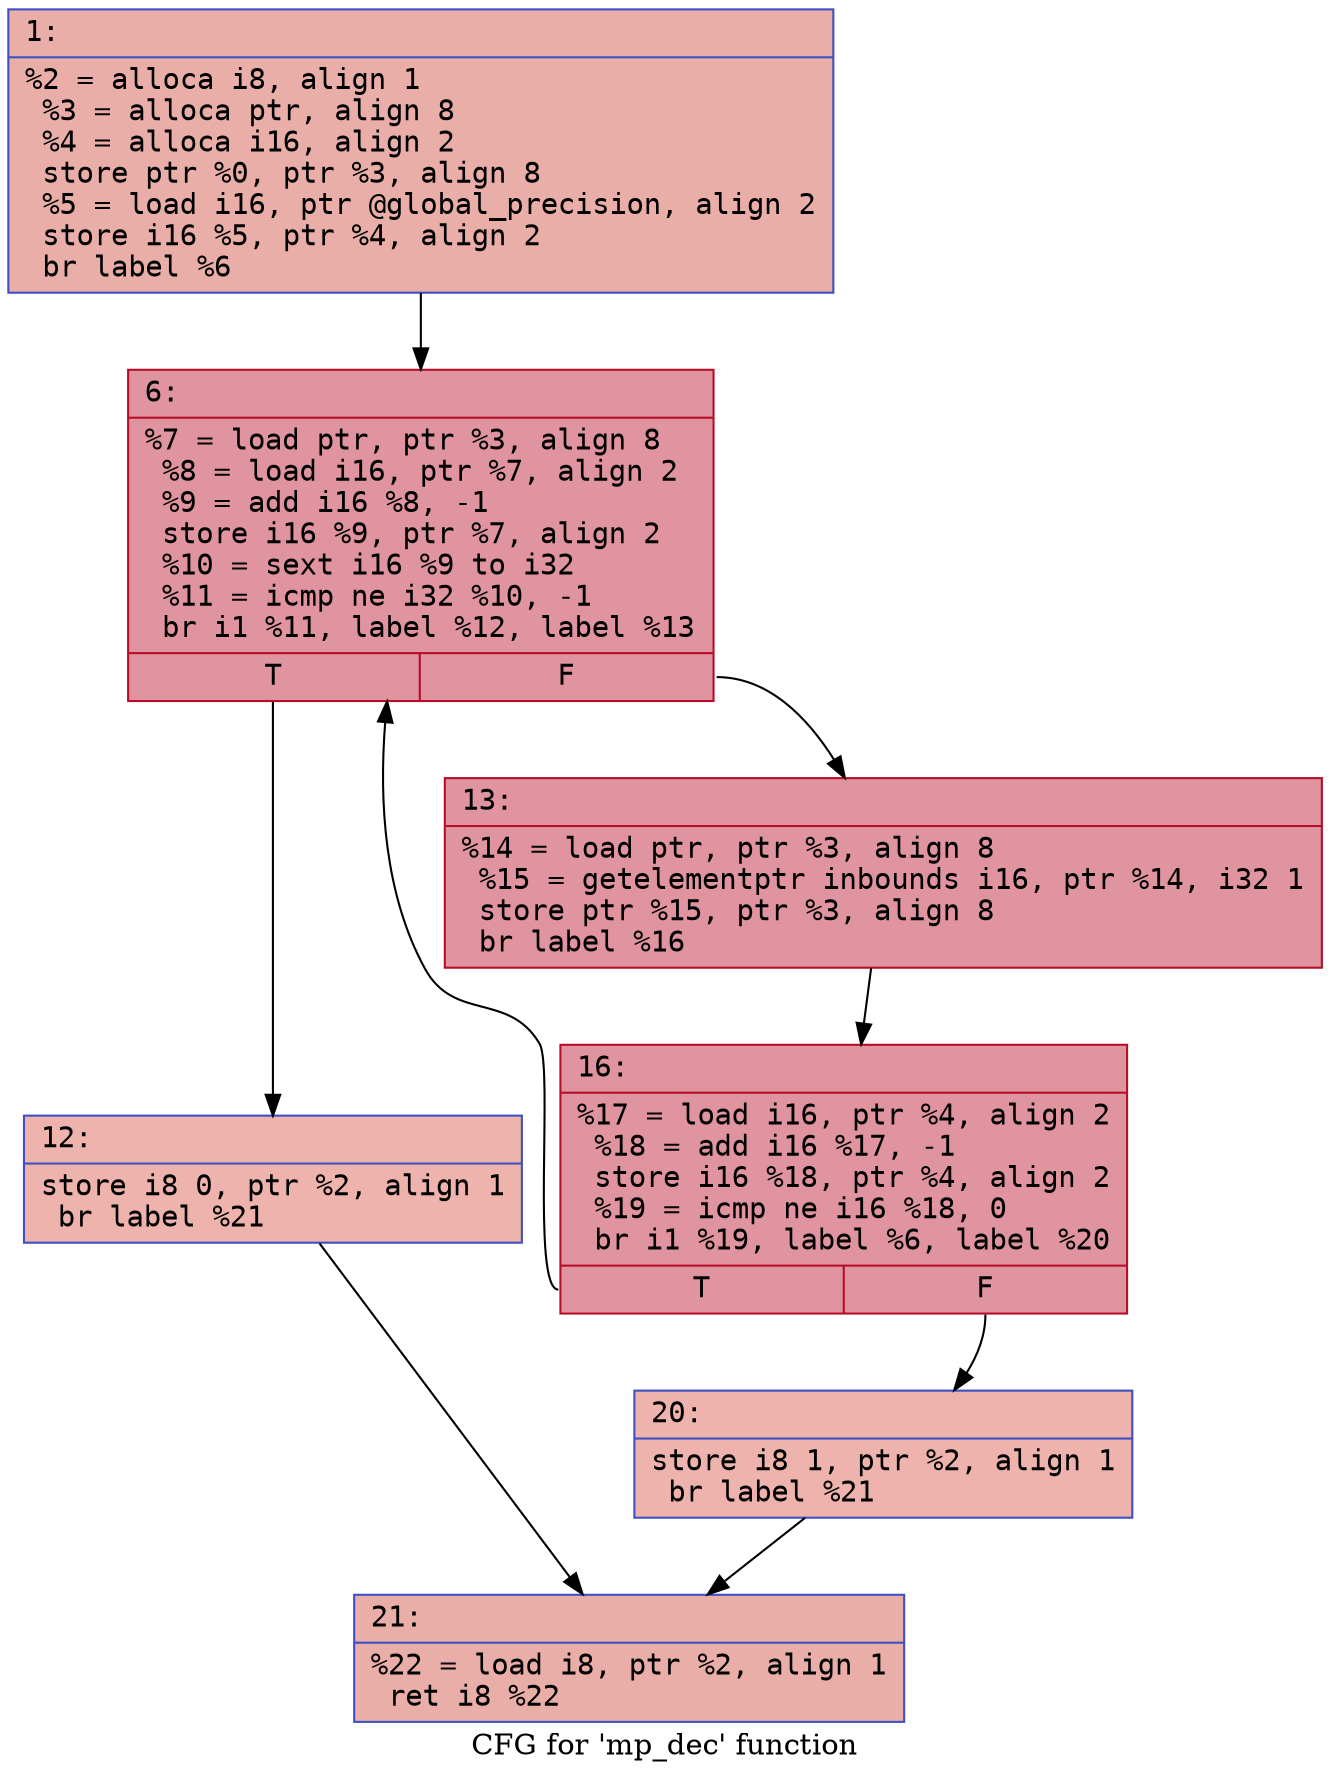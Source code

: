 digraph "CFG for 'mp_dec' function" {
	label="CFG for 'mp_dec' function";

	Node0x600001f92990 [shape=record,color="#3d50c3ff", style=filled, fillcolor="#d0473d70" fontname="Courier",label="{1:\l|  %2 = alloca i8, align 1\l  %3 = alloca ptr, align 8\l  %4 = alloca i16, align 2\l  store ptr %0, ptr %3, align 8\l  %5 = load i16, ptr @global_precision, align 2\l  store i16 %5, ptr %4, align 2\l  br label %6\l}"];
	Node0x600001f92990 -> Node0x600001f929e0[tooltip="1 -> 6\nProbability 100.00%" ];
	Node0x600001f929e0 [shape=record,color="#b70d28ff", style=filled, fillcolor="#b70d2870" fontname="Courier",label="{6:\l|  %7 = load ptr, ptr %3, align 8\l  %8 = load i16, ptr %7, align 2\l  %9 = add i16 %8, -1\l  store i16 %9, ptr %7, align 2\l  %10 = sext i16 %9 to i32\l  %11 = icmp ne i32 %10, -1\l  br i1 %11, label %12, label %13\l|{<s0>T|<s1>F}}"];
	Node0x600001f929e0:s0 -> Node0x600001f92a30[tooltip="6 -> 12\nProbability 3.12%" ];
	Node0x600001f929e0:s1 -> Node0x600001f92a80[tooltip="6 -> 13\nProbability 96.88%" ];
	Node0x600001f92a30 [shape=record,color="#3d50c3ff", style=filled, fillcolor="#d6524470" fontname="Courier",label="{12:\l|  store i8 0, ptr %2, align 1\l  br label %21\l}"];
	Node0x600001f92a30 -> Node0x600001f92b70[tooltip="12 -> 21\nProbability 100.00%" ];
	Node0x600001f92a80 [shape=record,color="#b70d28ff", style=filled, fillcolor="#b70d2870" fontname="Courier",label="{13:\l|  %14 = load ptr, ptr %3, align 8\l  %15 = getelementptr inbounds i16, ptr %14, i32 1\l  store ptr %15, ptr %3, align 8\l  br label %16\l}"];
	Node0x600001f92a80 -> Node0x600001f92ad0[tooltip="13 -> 16\nProbability 100.00%" ];
	Node0x600001f92ad0 [shape=record,color="#b70d28ff", style=filled, fillcolor="#b70d2870" fontname="Courier",label="{16:\l|  %17 = load i16, ptr %4, align 2\l  %18 = add i16 %17, -1\l  store i16 %18, ptr %4, align 2\l  %19 = icmp ne i16 %18, 0\l  br i1 %19, label %6, label %20\l|{<s0>T|<s1>F}}"];
	Node0x600001f92ad0:s0 -> Node0x600001f929e0[tooltip="16 -> 6\nProbability 96.88%" ];
	Node0x600001f92ad0:s1 -> Node0x600001f92b20[tooltip="16 -> 20\nProbability 3.12%" ];
	Node0x600001f92b20 [shape=record,color="#3d50c3ff", style=filled, fillcolor="#d6524470" fontname="Courier",label="{20:\l|  store i8 1, ptr %2, align 1\l  br label %21\l}"];
	Node0x600001f92b20 -> Node0x600001f92b70[tooltip="20 -> 21\nProbability 100.00%" ];
	Node0x600001f92b70 [shape=record,color="#3d50c3ff", style=filled, fillcolor="#d0473d70" fontname="Courier",label="{21:\l|  %22 = load i8, ptr %2, align 1\l  ret i8 %22\l}"];
}
